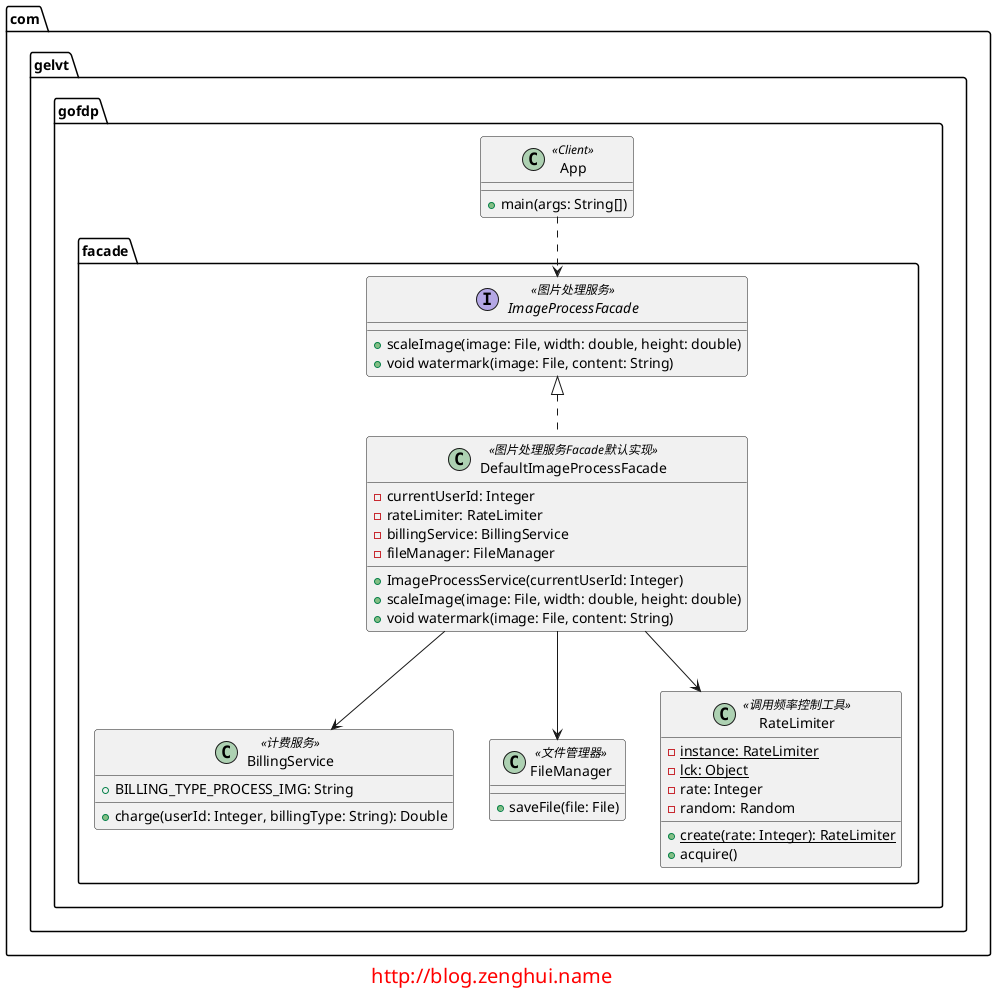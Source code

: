 @startuml

package com.gelvt.gofdp.facade{
    class BillingService <<计费服务>>{
        + BILLING_TYPE_PROCESS_IMG: String
        + charge(userId: Integer, billingType: String): Double
    }

    class FileManager <<文件管理器>>{
        + saveFile(file: File)
    }

    class RateLimiter <<调用频率控制工具>>{
        - {static} instance: RateLimiter
        - {static} lck: Object
        - rate: Integer
        - random: Random

        + {static} create(rate: Integer): RateLimiter
        + acquire()
    }

    interface ImageProcessFacade <<图片处理服务>>{
        + scaleImage(image: File, width: double, height: double)
        + void watermark(image: File, content: String)
    }

    class DefaultImageProcessFacade <<图片处理服务Facade默认实现>>{
        - currentUserId: Integer
        - rateLimiter: RateLimiter
        - billingService: BillingService
        - fileManager: FileManager
        + ImageProcessService(currentUserId: Integer)
        + scaleImage(image: File, width: double, height: double)
        + void watermark(image: File, content: String)
    }

    ImageProcessFacade <|.. DefaultImageProcessFacade

    DefaultImageProcessFacade --> BillingService
    DefaultImageProcessFacade --> FileManager
    DefaultImageProcessFacade --> RateLimiter
}

package com.gelvt.gofdp{
    class App <<Client>>{
        + main(args: String[])
    }
}

App ..> ImageProcessFacade


footer
<font size="20" color="red">http://blog.zenghui.name</font>
endfooter

@enduml